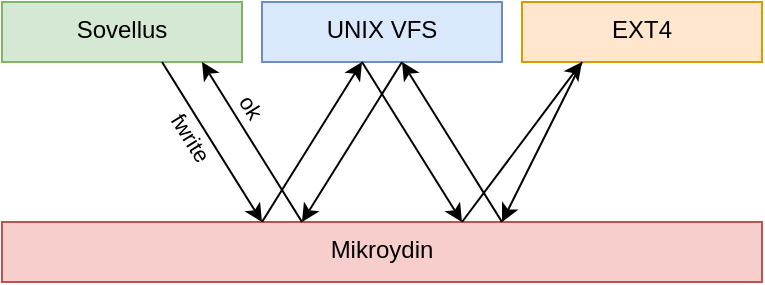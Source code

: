 <mxfile version="24.4.8" type="github">
  <diagram name="Page-1" id="P_XWOpADD0DAvPMEMDRK">
    <mxGraphModel dx="671" dy="367" grid="1" gridSize="10" guides="1" tooltips="1" connect="1" arrows="1" fold="1" page="1" pageScale="1" pageWidth="850" pageHeight="1100" math="0" shadow="0">
      <root>
        <mxCell id="0" />
        <mxCell id="1" parent="0" />
        <mxCell id="lCwfyj-l2b-ig8PfTGNm-1" value="Sovellus" style="rounded=0;whiteSpace=wrap;html=1;verticalAlign=top;fillColor=#d5e8d4;strokeColor=#82b366;" vertex="1" parent="1">
          <mxGeometry x="120" y="130" width="120" height="30" as="geometry" />
        </mxCell>
        <mxCell id="lCwfyj-l2b-ig8PfTGNm-2" value="UNIX VFS" style="rounded=0;whiteSpace=wrap;html=1;verticalAlign=top;fillColor=#dae8fc;strokeColor=#6c8ebf;" vertex="1" parent="1">
          <mxGeometry x="250" y="130" width="120" height="30" as="geometry" />
        </mxCell>
        <mxCell id="lCwfyj-l2b-ig8PfTGNm-3" value="EXT4" style="rounded=0;whiteSpace=wrap;html=1;verticalAlign=top;fillColor=#ffe6cc;strokeColor=#d79b00;" vertex="1" parent="1">
          <mxGeometry x="380" y="130" width="120" height="30" as="geometry" />
        </mxCell>
        <mxCell id="lCwfyj-l2b-ig8PfTGNm-4" value="Mikroydin" style="rounded=0;whiteSpace=wrap;html=1;verticalAlign=top;fillColor=#f8cecc;strokeColor=#b85450;" vertex="1" parent="1">
          <mxGeometry x="120" y="240" width="380" height="30" as="geometry" />
        </mxCell>
        <mxCell id="lCwfyj-l2b-ig8PfTGNm-20" value="" style="endArrow=classic;html=1;rounded=0;exitX=0.336;exitY=1;exitDx=0;exitDy=0;exitPerimeter=0;" edge="1" parent="1">
          <mxGeometry width="50" height="50" relative="1" as="geometry">
            <mxPoint x="200.0" y="160" as="sourcePoint" />
            <mxPoint x="250" y="240" as="targetPoint" />
          </mxGeometry>
        </mxCell>
        <mxCell id="lCwfyj-l2b-ig8PfTGNm-21" value="fwrite" style="edgeLabel;html=1;align=center;verticalAlign=middle;resizable=0;points=[];rotation=58;" vertex="1" connectable="0" parent="lCwfyj-l2b-ig8PfTGNm-20">
          <mxGeometry x="-0.027" y="-1" relative="1" as="geometry">
            <mxPoint x="-9" y="-2" as="offset" />
          </mxGeometry>
        </mxCell>
        <mxCell id="lCwfyj-l2b-ig8PfTGNm-22" value="" style="endArrow=classic;html=1;rounded=0;exitX=0.25;exitY=0;exitDx=0;exitDy=0;" edge="1" parent="1">
          <mxGeometry width="50" height="50" relative="1" as="geometry">
            <mxPoint x="250" y="240" as="sourcePoint" />
            <mxPoint x="300" y="160" as="targetPoint" />
          </mxGeometry>
        </mxCell>
        <mxCell id="lCwfyj-l2b-ig8PfTGNm-23" value="" style="endArrow=classic;html=1;rounded=0;" edge="1" parent="1">
          <mxGeometry width="50" height="50" relative="1" as="geometry">
            <mxPoint x="270" y="240" as="sourcePoint" />
            <mxPoint x="220" y="160" as="targetPoint" />
          </mxGeometry>
        </mxCell>
        <mxCell id="lCwfyj-l2b-ig8PfTGNm-24" value="" style="endArrow=classic;html=1;rounded=0;" edge="1" parent="1">
          <mxGeometry width="50" height="50" relative="1" as="geometry">
            <mxPoint x="320" y="160" as="sourcePoint" />
            <mxPoint x="270" y="240" as="targetPoint" />
          </mxGeometry>
        </mxCell>
        <mxCell id="lCwfyj-l2b-ig8PfTGNm-25" value="" style="endArrow=classic;html=1;rounded=0;exitX=0.336;exitY=1;exitDx=0;exitDy=0;exitPerimeter=0;" edge="1" parent="1">
          <mxGeometry width="50" height="50" relative="1" as="geometry">
            <mxPoint x="300.0" y="160" as="sourcePoint" />
            <mxPoint x="350" y="240" as="targetPoint" />
          </mxGeometry>
        </mxCell>
        <mxCell id="lCwfyj-l2b-ig8PfTGNm-27" value="" style="endArrow=classic;html=1;rounded=0;exitX=0.25;exitY=0;exitDx=0;exitDy=0;entryX=0.25;entryY=1;entryDx=0;entryDy=0;" edge="1" parent="1" target="lCwfyj-l2b-ig8PfTGNm-3">
          <mxGeometry width="50" height="50" relative="1" as="geometry">
            <mxPoint x="350" y="240" as="sourcePoint" />
            <mxPoint x="400" y="160" as="targetPoint" />
          </mxGeometry>
        </mxCell>
        <mxCell id="lCwfyj-l2b-ig8PfTGNm-28" value="" style="endArrow=classic;html=1;rounded=0;" edge="1" parent="1">
          <mxGeometry width="50" height="50" relative="1" as="geometry">
            <mxPoint x="370" y="240" as="sourcePoint" />
            <mxPoint x="320" y="160" as="targetPoint" />
          </mxGeometry>
        </mxCell>
        <mxCell id="lCwfyj-l2b-ig8PfTGNm-29" value="" style="endArrow=classic;html=1;rounded=0;exitX=0.25;exitY=1;exitDx=0;exitDy=0;" edge="1" parent="1" source="lCwfyj-l2b-ig8PfTGNm-3">
          <mxGeometry width="50" height="50" relative="1" as="geometry">
            <mxPoint x="420" y="160" as="sourcePoint" />
            <mxPoint x="370" y="240" as="targetPoint" />
          </mxGeometry>
        </mxCell>
        <mxCell id="lCwfyj-l2b-ig8PfTGNm-30" value="ok" style="edgeLabel;html=1;align=center;verticalAlign=middle;resizable=0;points=[];rotation=58;" vertex="1" connectable="0" parent="1">
          <mxGeometry x="240.002" y="186.998" as="geometry">
            <mxPoint x="-2" y="-6" as="offset" />
          </mxGeometry>
        </mxCell>
      </root>
    </mxGraphModel>
  </diagram>
</mxfile>

